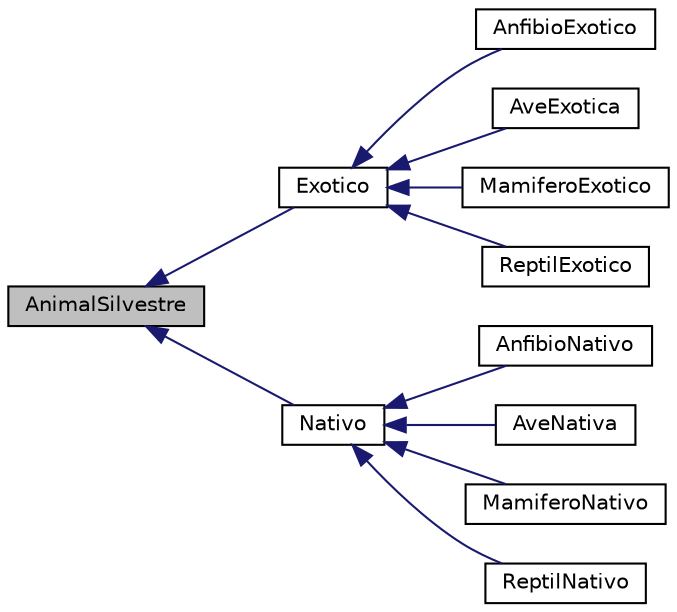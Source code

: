 digraph "AnimalSilvestre"
{
  edge [fontname="Helvetica",fontsize="10",labelfontname="Helvetica",labelfontsize="10"];
  node [fontname="Helvetica",fontsize="10",shape=record];
  rankdir="LR";
  Node1 [label="AnimalSilvestre",height=0.2,width=0.4,color="black", fillcolor="grey75", style="filled", fontcolor="black"];
  Node1 -> Node2 [dir="back",color="midnightblue",fontsize="10",style="solid"];
  Node2 [label="Exotico",height=0.2,width=0.4,color="black", fillcolor="white", style="filled",URL="$classExotico.html",tooltip="Classe Exotico que herda da classe Animal Silvestre. "];
  Node2 -> Node3 [dir="back",color="midnightblue",fontsize="10",style="solid"];
  Node3 [label="AnfibioExotico",height=0.2,width=0.4,color="black", fillcolor="white", style="filled",URL="$classAnfibioExotico.html",tooltip="Classe Derivada da classe Anfibio e classe Exotico. "];
  Node2 -> Node4 [dir="back",color="midnightblue",fontsize="10",style="solid"];
  Node4 [label="AveExotica",height=0.2,width=0.4,color="black", fillcolor="white", style="filled",URL="$classAveExotica.html",tooltip="Classe Derivada da classe Ave e Classe Exotico. "];
  Node2 -> Node5 [dir="back",color="midnightblue",fontsize="10",style="solid"];
  Node5 [label="MamiferoExotico",height=0.2,width=0.4,color="black", fillcolor="white", style="filled",URL="$classMamiferoExotico.html",tooltip="Classe Derivada que herda da classe Exotico e da classe Mamifero. "];
  Node2 -> Node6 [dir="back",color="midnightblue",fontsize="10",style="solid"];
  Node6 [label="ReptilExotico",height=0.2,width=0.4,color="black", fillcolor="white", style="filled",URL="$classReptilExotico.html",tooltip="Classe derivada da classe Exotico e Classe Reptil. "];
  Node1 -> Node7 [dir="back",color="midnightblue",fontsize="10",style="solid"];
  Node7 [label="Nativo",height=0.2,width=0.4,color="black", fillcolor="white", style="filled",URL="$classNativo.html",tooltip="Classe Nativo que herda da classe AnimalSilvestre. "];
  Node7 -> Node8 [dir="back",color="midnightblue",fontsize="10",style="solid"];
  Node8 [label="AnfibioNativo",height=0.2,width=0.4,color="black", fillcolor="white", style="filled",URL="$classAnfibioNativo.html",tooltip="Classe Derivada da classe Nativo e da classe Anfibio. "];
  Node7 -> Node9 [dir="back",color="midnightblue",fontsize="10",style="solid"];
  Node9 [label="AveNativa",height=0.2,width=0.4,color="black", fillcolor="white", style="filled",URL="$classAveNativa.html",tooltip="Classe Derivada da classe Ave e da classe Nativo. "];
  Node7 -> Node10 [dir="back",color="midnightblue",fontsize="10",style="solid"];
  Node10 [label="MamiferoNativo",height=0.2,width=0.4,color="black", fillcolor="white", style="filled",URL="$classMamiferoNativo.html",tooltip="Classe Derivada que herda da classe Naitvo e da classe Mamifero. "];
  Node7 -> Node11 [dir="back",color="midnightblue",fontsize="10",style="solid"];
  Node11 [label="ReptilNativo",height=0.2,width=0.4,color="black", fillcolor="white", style="filled",URL="$classReptilNativo.html",tooltip="Classe Derivada da classe Nativo e da classe Reptil. "];
}
